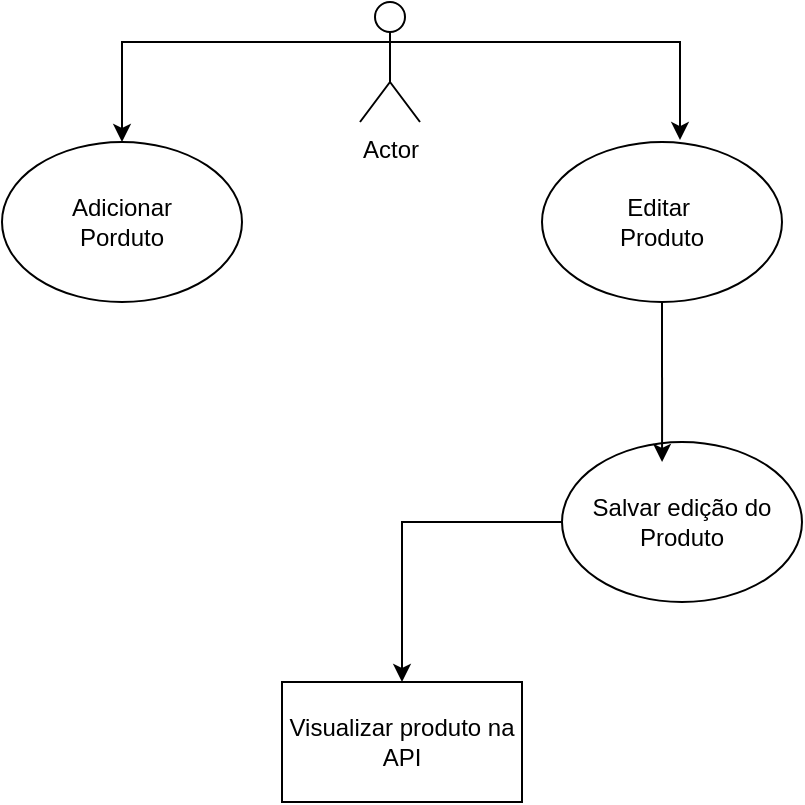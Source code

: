 <mxfile version="24.9.2">
  <diagram name="Página-1" id="NdjjqKneuiG9FwBiv6ok">
    <mxGraphModel dx="880" dy="460" grid="1" gridSize="10" guides="1" tooltips="1" connect="1" arrows="1" fold="1" page="1" pageScale="1" pageWidth="827" pageHeight="1169" math="0" shadow="0">
      <root>
        <mxCell id="0" />
        <mxCell id="1" parent="0" />
        <mxCell id="xX4LIUT0zBLcQjRmK9l1-7" style="edgeStyle=orthogonalEdgeStyle;rounded=0;orthogonalLoop=1;jettySize=auto;html=1;exitX=0;exitY=0.333;exitDx=0;exitDy=0;exitPerimeter=0;entryX=0.5;entryY=0;entryDx=0;entryDy=0;" parent="1" source="R0YQBerARLAbbQunaH8J-1" target="xX4LIUT0zBLcQjRmK9l1-1" edge="1">
          <mxGeometry relative="1" as="geometry" />
        </mxCell>
        <mxCell id="R0YQBerARLAbbQunaH8J-1" value="Actor" style="shape=umlActor;verticalLabelPosition=bottom;verticalAlign=top;html=1;outlineConnect=0;" parent="1" vertex="1">
          <mxGeometry x="399" y="10" width="30" height="60" as="geometry" />
        </mxCell>
        <mxCell id="xX4LIUT0zBLcQjRmK9l1-1" value="Adicionar&lt;div&gt;Porduto&lt;/div&gt;" style="ellipse;whiteSpace=wrap;html=1;" parent="1" vertex="1">
          <mxGeometry x="220" y="80" width="120" height="80" as="geometry" />
        </mxCell>
        <mxCell id="xX4LIUT0zBLcQjRmK9l1-2" value="Editar&amp;nbsp;&lt;div&gt;Produto&lt;/div&gt;" style="ellipse;whiteSpace=wrap;html=1;" parent="1" vertex="1">
          <mxGeometry x="490" y="80" width="120" height="80" as="geometry" />
        </mxCell>
        <mxCell id="xX4LIUT0zBLcQjRmK9l1-6" style="edgeStyle=orthogonalEdgeStyle;rounded=0;orthogonalLoop=1;jettySize=auto;html=1;exitX=1;exitY=0.333;exitDx=0;exitDy=0;exitPerimeter=0;entryX=0.575;entryY=-0.012;entryDx=0;entryDy=0;entryPerimeter=0;" parent="1" source="R0YQBerARLAbbQunaH8J-1" target="xX4LIUT0zBLcQjRmK9l1-2" edge="1">
          <mxGeometry relative="1" as="geometry" />
        </mxCell>
        <mxCell id="xX4LIUT0zBLcQjRmK9l1-11" style="edgeStyle=orthogonalEdgeStyle;rounded=0;orthogonalLoop=1;jettySize=auto;html=1;entryX=0.5;entryY=0;entryDx=0;entryDy=0;" parent="1" source="xX4LIUT0zBLcQjRmK9l1-8" target="xX4LIUT0zBLcQjRmK9l1-10" edge="1">
          <mxGeometry relative="1" as="geometry" />
        </mxCell>
        <mxCell id="xX4LIUT0zBLcQjRmK9l1-8" value="Salvar edição do&lt;div&gt;Produto&lt;/div&gt;" style="ellipse;whiteSpace=wrap;html=1;" parent="1" vertex="1">
          <mxGeometry x="500" y="230" width="120" height="80" as="geometry" />
        </mxCell>
        <mxCell id="xX4LIUT0zBLcQjRmK9l1-9" style="edgeStyle=orthogonalEdgeStyle;rounded=0;orthogonalLoop=1;jettySize=auto;html=1;entryX=0.417;entryY=0.125;entryDx=0;entryDy=0;entryPerimeter=0;" parent="1" source="xX4LIUT0zBLcQjRmK9l1-2" target="xX4LIUT0zBLcQjRmK9l1-8" edge="1">
          <mxGeometry relative="1" as="geometry" />
        </mxCell>
        <mxCell id="xX4LIUT0zBLcQjRmK9l1-10" value="Visualizar produto na API" style="rounded=0;whiteSpace=wrap;html=1;" parent="1" vertex="1">
          <mxGeometry x="360" y="350" width="120" height="60" as="geometry" />
        </mxCell>
      </root>
    </mxGraphModel>
  </diagram>
</mxfile>
